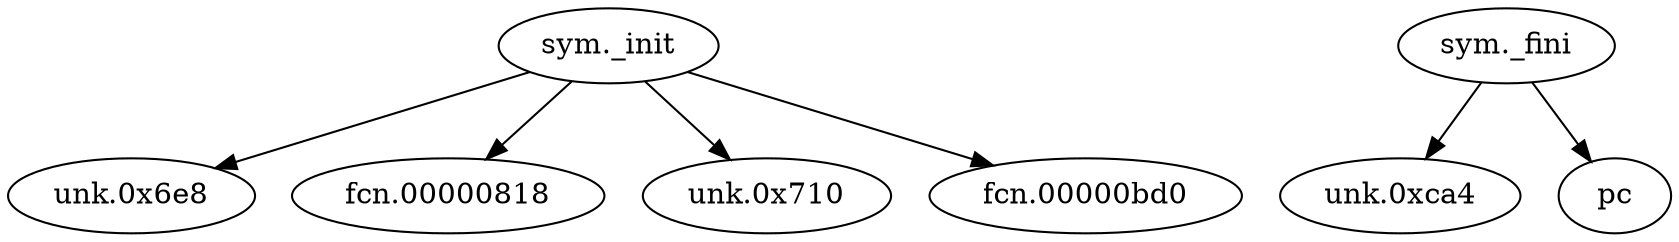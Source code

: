 digraph code {
  "0x000006c4" [label="sym._init"];
  "0x000006c4" -> "0x000006e8";
  "0x000006e8" [label="unk.0x6e8"];
  "0x000006c4" -> "0x00000818";
  "0x00000818" [label="fcn.00000818"];
  "0x000006c4" -> "0x00000710";
  "0x00000710" [label="unk.0x710"];
  "0x000006c4" -> "0x00000bd0";
  "0x00000bd0" [label="fcn.00000bd0"];
  "0x00000c80" [label="sym._fini"];
  "0x00000c80" -> "0x00000ca4";
  "0x00000ca4" [label="unk.0xca4"];
  "0x00000c80" -> "0x00000740";
  "0x00000740" [label="pc"];
}